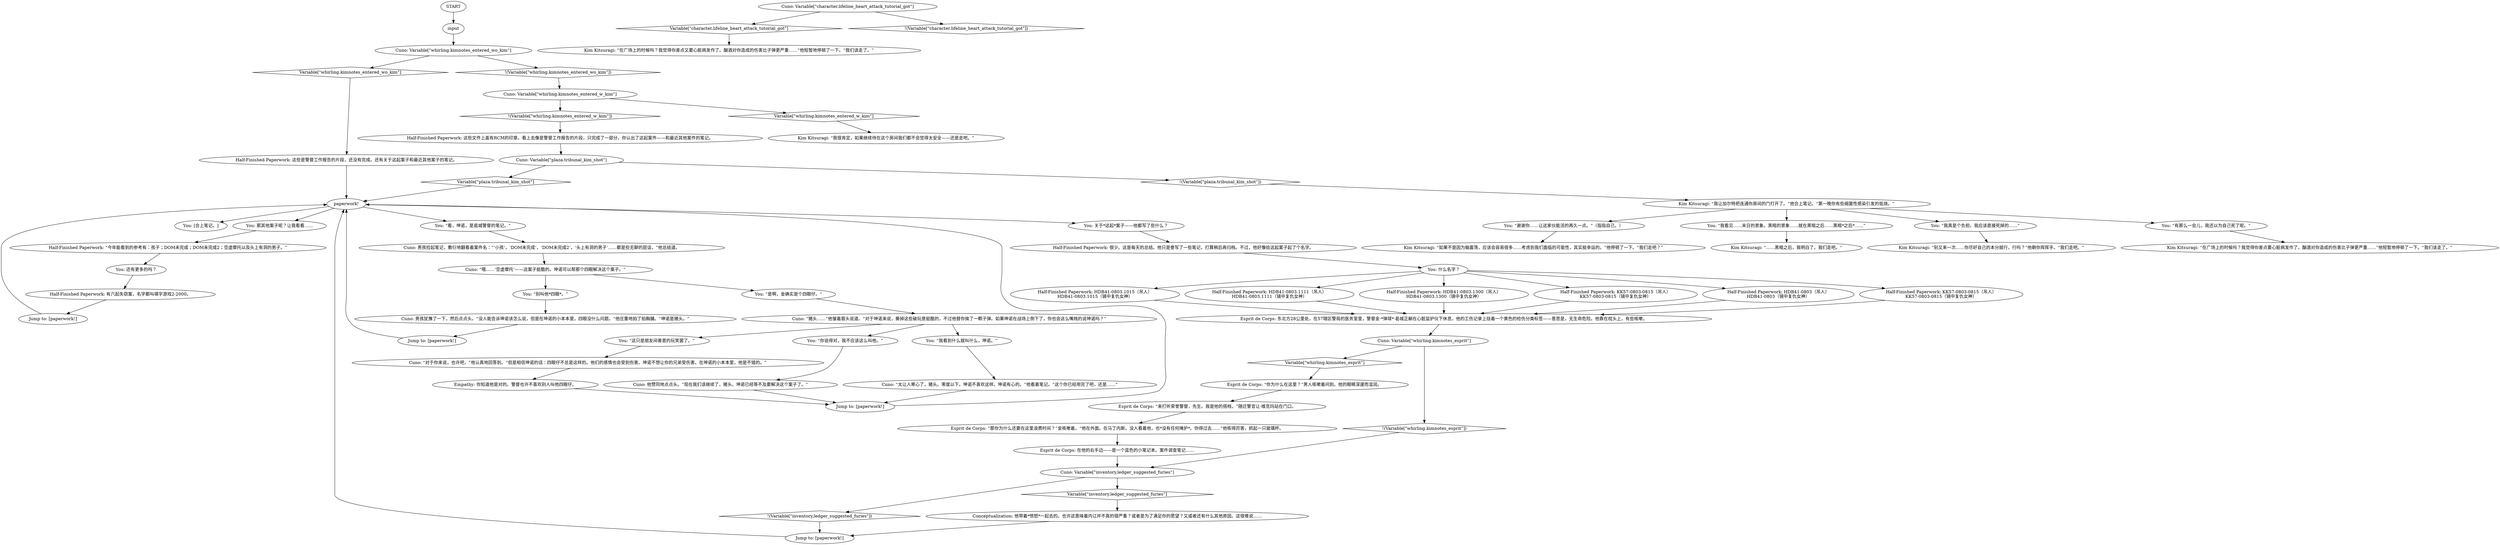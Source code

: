 # WHIRLING F2 / KIM PAPERWORK
# checking out some of kim's official paperwork on his room desk
# ==================================================
digraph G {
	  0 [label="START"];
	  1 [label="input"];
	  2 [label="Conceptualization: 他带着*愤怒*一起去的。也许这意味着内讧并不真的很严重？或者是为了满足你的愿望？又或者还有什么其他原因。这很难说……"];
	  3 [label="Cuno: 男孩捡起笔记，敷衍地翻看着案件名：“‘小孩’，‘DOM未完成’，‘DOM未完成2’，‘头上有洞的男子’……都是些无聊的屁话，”他总结道。"];
	  4 [label="You: “是啊，金确实是个四眼仔。”"];
	  5 [label="Kim Kitsuragi: “我让加尔特把连通你房间的门打开了。”他合上笔记。“第一晚你有些细菌性感染引发的低烧。”"];
	  6 [label="Jump to: [paperwork!]"];
	  7 [label="Half-Finished Paperwork: 这些是警督工作报告的片段，还没有完成。还有关于这起案子和最近其他案子的笔记。"];
	  8 [label="Esprit de Corps: “来打听荣誉警督，先生。我是他的搭档，”随迁警官让·维克玛站在门口。"];
	  9 [label="Cuno: “猪头……”他皱着眉头说道。“对于坤诺来说，撕掉这些破玩意挺酷的，不过他替你挨了一颗子弹。如果坤诺在战场上倒下了，你也会这么嘴贱的说坤诺吗？”"];
	  10 [label="Cuno: Variable[\"whirling.kimnotes_entered_wo_kim\"]"];
	  11 [label="Variable[\"whirling.kimnotes_entered_wo_kim\"]", shape=diamond];
	  12 [label="!(Variable[\"whirling.kimnotes_entered_wo_kim\"])", shape=diamond];
	  13 [label="Cuno: Variable[\"whirling.kimnotes_entered_w_kim\"]"];
	  14 [label="Variable[\"whirling.kimnotes_entered_w_kim\"]", shape=diamond];
	  15 [label="!(Variable[\"whirling.kimnotes_entered_w_kim\"])", shape=diamond];
	  16 [label="Cuno: Variable[\"inventory.ledger_suggested_furies\"]"];
	  17 [label="Variable[\"inventory.ledger_suggested_furies\"]", shape=diamond];
	  18 [label="!(Variable[\"inventory.ledger_suggested_furies\"])", shape=diamond];
	  19 [label="You: “谢谢你……让这家伙能活的再久一点。”（指指自己。）"];
	  20 [label="You: 什么名字？"];
	  21 [label="Half-Finished Paperwork: HDB41-0803（吊人）\nHDB41-0803（镜中复仇女神）"];
	  22 [label="Half-Finished Paperwork: KK57-0803-0815（吊人）\nKK57-0803-0815（镜中复仇女神）"];
	  23 [label="Kim Kitsuragi: “我很肯定，如果继续待在这个房间我们都不会觉得太安全——还是走吧。”"];
	  24 [label="Esprit de Corps: “你为什么在这里？”男人咳嗽着问到。他的眼睛深邃而湿润。"];
	  25 [label="Cuno: 男孩犹豫了一下，然后点点头。“没人能告诉坤诺该怎么说，但是在坤诺的小本本里，四眼没什么问题。”他庄重地拍了拍胸脯。“坤诺是猪头。”"];
	  26 [label="You: “我看见……末日的景象。黑暗的景象……就在黑暗之后……黑暗*之后*……”"];
	  27 [label="Cuno: Variable[\"whirling.kimnotes_esprit\"]"];
	  28 [label="Variable[\"whirling.kimnotes_esprit\"]", shape=diamond];
	  29 [label="!(Variable[\"whirling.kimnotes_esprit\"])", shape=diamond];
	  30 [label="You: “看，坤诺，是曷城警督的笔记。”"];
	  31 [label="Cuno: “对于你来说，也许吧，”他认真地回答到。“但是相信坤诺的话：四眼仔不总是这样的。他们的感情也会受到伤害。坤诺不想让你的兄弟受伤害。在坤诺的小本本里，他是不错的。”"];
	  32 [label="Jump to: [paperwork!]"];
	  33 [label="You: “我真是个负担。我应该直接死掉的……”"];
	  34 [label="Half-Finished Paperwork: HDB41-0803.1015（吊人）\nHDB41-0803.1015（镜中复仇女神）"];
	  35 [label="Half-Finished Paperwork: “今年能看到的参考有：孩子；DOM未完成；DOM未完成2；空虚摩托以及头上有洞的男子。”"];
	  36 [label="Kim Kitsuragi: “别又来一次……你尽好自己的本分就行，行吗？”他朝你挥挥手。“我们走吧。”"];
	  37 [label="Kim Kitsuragi: “如果不是因为脑震荡，应该会容易很多……考虑到我们面临的可能性，其实挺幸运的。”他停顿了一下。“我们走吧？”"];
	  38 [label="Cuno: “哦……‘空虚摩托’——这案子挺酷的。坤诺可以帮那个四眼解决这个案子。”"];
	  39 [label="Cuno: Variable[\"plaza.tribunal_kim_shot\"]"];
	  40 [label="Variable[\"plaza.tribunal_kim_shot\"]", shape=diamond];
	  41 [label="!(Variable[\"plaza.tribunal_kim_shot\"])", shape=diamond];
	  42 [label="You: “有那么一会儿，我还以为自己死了呢。”"];
	  43 [label="You: 关于*这起*案子——他都写了些什么？"];
	  44 [label="Half-Finished Paperwork: HDB41-0803.1111（吊人）\nHDB41-0803.1111（镜中复仇女神）"];
	  45 [label="Esprit de Corps: 在他的右手边——是一个蓝色的小笔记本。案件调查笔记……"];
	  46 [label="You: “这只是朋友间善意的玩笑罢了。”"];
	  47 [label="Half-Finished Paperwork: 这些文件上盖有RCM的印章。看上去像是警督工作报告的片段，只完成了一部分。你认出了这起案件——和最近其他案件的笔记。"];
	  48 [label="Half-Finished Paperwork: 有六起失窃案，名字都叫填字游戏2-2000。"];
	  49 [label="Kim Kitsuragi: “在广场上的时候吗？我觉得你差点要心脏病发作了。酗酒对你造成的伤害比子弹更严重……”他短暂地停顿了一下。“我们该走了。”"];
	  50 [label="Esprit de Corps: “那你为什么还要在这里浪费时间？”金咳嗽着。“他在外面。在马丁内斯。没人看着他，也*没有任何掩护*。你得过去……”他咳得厉害，抓起一只玻璃杯。"];
	  51 [label="paperwork!"];
	  53 [label="Kim Kitsuragi: “……黑暗之后，我明白了。我们走吧。”"];
	  54 [label="Esprit de Corps: 东北方28公里处，在57辖区警局的医务室里，警督金·*弹球*·曷城正躺在心脏监护仪下休息。他的工伤记录上挂着一个黄色的检伤分类标签——意思是，无生命危险。他靠在枕头上，有些咳嗽。"];
	  55 [label="Cuno: Variable[\"character.lifeline_heart_attack_tutorial_got\"]"];
	  56 [label="Variable[\"character.lifeline_heart_attack_tutorial_got\"]", shape=diamond];
	  57 [label="!(Variable[\"character.lifeline_heart_attack_tutorial_got\"])", shape=diamond];
	  58 [label="Jump to: [paperwork!]"];
	  59 [label="You: 那其他案子呢？让我看看……"];
	  60 [label="You: [合上笔记。]"];
	  61 [label="Half-Finished Paperwork: HDB41-0803.1300（吊人）\nHDB41-0803.1300（镜中复仇女神）"];
	  62 [label="Half-Finished Paperwork: KK57-0803-0815（吊人）\nKK57-0803-0815（镜中复仇女神）"];
	  63 [label="You: “别叫他*四眼*。”"];
	  64 [label="Empathy: 你知道他是对的。警督也许不喜欢别人叫他四眼仔。"];
	  65 [label="Kim Kitsuragi: “在广场上的时候吗？我觉得你差点又要心脏病发作了。酗酒对你造成的伤害比子弹更严重……”他短暂地停顿了一下。“我们该走了。”"];
	  66 [label="You: “你说得对，我不应该这么叫他。”"];
	  67 [label="Cuno: “太让人寒心了，猪头。零度以下。坤诺不喜欢这样。坤诺有心的。”他看着笔记。“这个你已经用完了吧，还是……”"];
	  68 [label="Jump to: [paperwork!]"];
	  69 [label="You: 还有更多的吗？"];
	  70 [label="You: “我看到什么就叫什么，坤诺。”"];
	  71 [label="Cuno: 他赞同地点点头。“现在我们该继续了，猪头。坤诺已经等不及要解决这个案子了。”"];
	  72 [label="Half-Finished Paperwork: 很少。这是每天的总结。他只是誊写了一些笔记，打算稍后再归档。不过，他好像给这起案子起了个名字。"];
	  0 -> 1
	  1 -> 10
	  2 -> 6
	  3 -> 38
	  4 -> 9
	  5 -> 33
	  5 -> 26
	  5 -> 19
	  5 -> 42
	  6 -> 51
	  7 -> 51
	  8 -> 50
	  9 -> 70
	  9 -> 66
	  9 -> 46
	  10 -> 11
	  10 -> 12
	  11 -> 7
	  12 -> 13
	  13 -> 14
	  13 -> 15
	  14 -> 23
	  15 -> 47
	  16 -> 17
	  16 -> 18
	  17 -> 2
	  18 -> 6
	  19 -> 37
	  20 -> 34
	  20 -> 44
	  20 -> 21
	  20 -> 22
	  20 -> 61
	  20 -> 62
	  21 -> 54
	  22 -> 54
	  24 -> 8
	  25 -> 68
	  26 -> 53
	  27 -> 28
	  27 -> 29
	  28 -> 24
	  29 -> 16
	  30 -> 3
	  31 -> 64
	  32 -> 51
	  33 -> 36
	  34 -> 54
	  35 -> 69
	  38 -> 4
	  38 -> 63
	  39 -> 40
	  39 -> 41
	  40 -> 51
	  41 -> 5
	  42 -> 49
	  43 -> 72
	  44 -> 54
	  45 -> 16
	  46 -> 31
	  47 -> 39
	  48 -> 58
	  50 -> 45
	  51 -> 59
	  51 -> 43
	  51 -> 60
	  51 -> 30
	  54 -> 27
	  55 -> 56
	  55 -> 57
	  56 -> 65
	  58 -> 51
	  59 -> 35
	  61 -> 54
	  62 -> 54
	  63 -> 25
	  64 -> 32
	  66 -> 71
	  67 -> 32
	  68 -> 51
	  69 -> 48
	  70 -> 67
	  71 -> 32
	  72 -> 20
}

